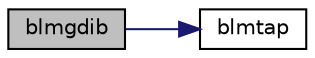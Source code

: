 digraph "blmgdib"
{
  edge [fontname="Helvetica",fontsize="10",labelfontname="Helvetica",labelfontsize="10"];
  node [fontname="Helvetica",fontsize="10",shape=record];
  rankdir="LR";
  Node1 [label="blmgdib",height=0.2,width=0.4,color="black", fillcolor="grey75", style="filled", fontcolor="black"];
  Node1 -> Node2 [color="midnightblue",fontsize="10",style="solid",fontname="Helvetica"];
  Node2 [label="blmtap",height=0.2,width=0.4,color="black", fillcolor="white", style="filled",URL="$blmtap_8f.html#a2c916458b82ec5f00ad1ce774cc64343"];
}
